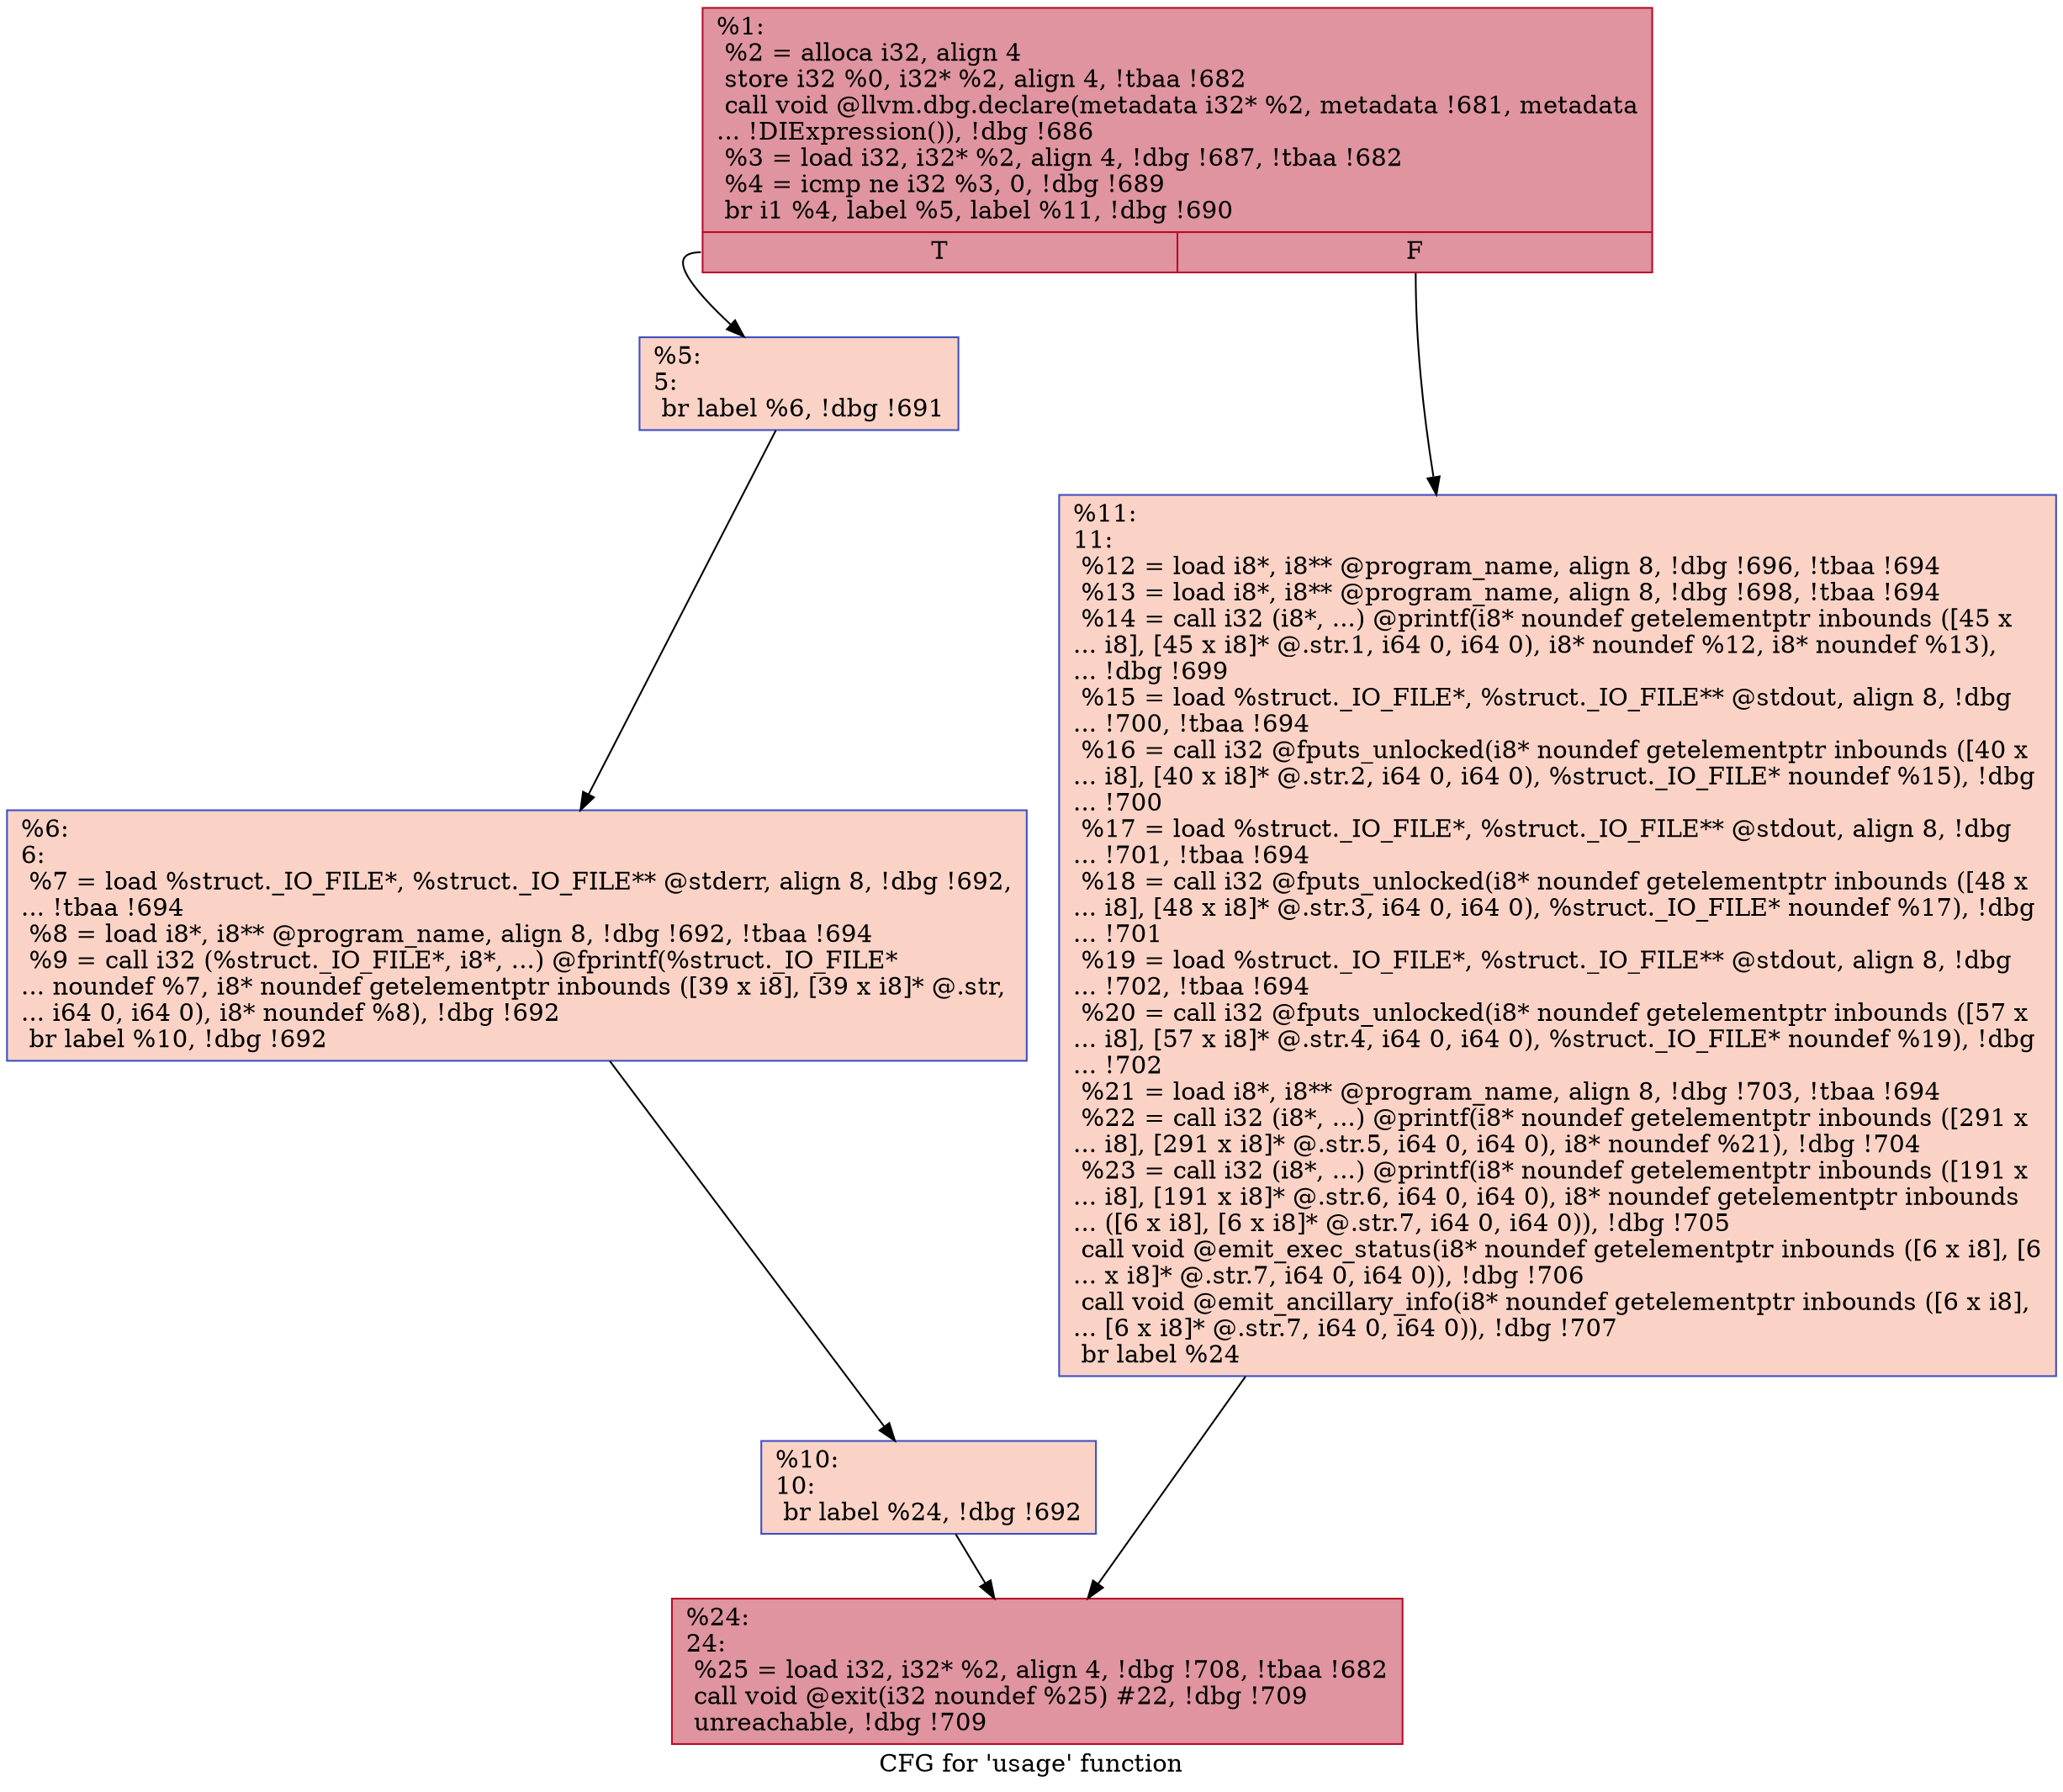 digraph "CFG for 'usage' function" {
	label="CFG for 'usage' function";

	Node0x893f30 [shape=record,color="#b70d28ff", style=filled, fillcolor="#b70d2870",label="{%1:\l  %2 = alloca i32, align 4\l  store i32 %0, i32* %2, align 4, !tbaa !682\l  call void @llvm.dbg.declare(metadata i32* %2, metadata !681, metadata\l... !DIExpression()), !dbg !686\l  %3 = load i32, i32* %2, align 4, !dbg !687, !tbaa !682\l  %4 = icmp ne i32 %3, 0, !dbg !689\l  br i1 %4, label %5, label %11, !dbg !690\l|{<s0>T|<s1>F}}"];
	Node0x893f30:s0 -> Node0x86d0a0;
	Node0x893f30:s1 -> Node0x895bc0;
	Node0x86d0a0 [shape=record,color="#3d50c3ff", style=filled, fillcolor="#f59c7d70",label="{%5:\l5:                                                \l  br label %6, !dbg !691\l}"];
	Node0x86d0a0 -> Node0x895b20;
	Node0x895b20 [shape=record,color="#3d50c3ff", style=filled, fillcolor="#f59c7d70",label="{%6:\l6:                                                \l  %7 = load %struct._IO_FILE*, %struct._IO_FILE** @stderr, align 8, !dbg !692,\l... !tbaa !694\l  %8 = load i8*, i8** @program_name, align 8, !dbg !692, !tbaa !694\l  %9 = call i32 (%struct._IO_FILE*, i8*, ...) @fprintf(%struct._IO_FILE*\l... noundef %7, i8* noundef getelementptr inbounds ([39 x i8], [39 x i8]* @.str,\l... i64 0, i64 0), i8* noundef %8), !dbg !692\l  br label %10, !dbg !692\l}"];
	Node0x895b20 -> Node0x895b70;
	Node0x895b70 [shape=record,color="#3d50c3ff", style=filled, fillcolor="#f59c7d70",label="{%10:\l10:                                               \l  br label %24, !dbg !692\l}"];
	Node0x895b70 -> Node0x895c10;
	Node0x895bc0 [shape=record,color="#3d50c3ff", style=filled, fillcolor="#f59c7d70",label="{%11:\l11:                                               \l  %12 = load i8*, i8** @program_name, align 8, !dbg !696, !tbaa !694\l  %13 = load i8*, i8** @program_name, align 8, !dbg !698, !tbaa !694\l  %14 = call i32 (i8*, ...) @printf(i8* noundef getelementptr inbounds ([45 x\l... i8], [45 x i8]* @.str.1, i64 0, i64 0), i8* noundef %12, i8* noundef %13),\l... !dbg !699\l  %15 = load %struct._IO_FILE*, %struct._IO_FILE** @stdout, align 8, !dbg\l... !700, !tbaa !694\l  %16 = call i32 @fputs_unlocked(i8* noundef getelementptr inbounds ([40 x\l... i8], [40 x i8]* @.str.2, i64 0, i64 0), %struct._IO_FILE* noundef %15), !dbg\l... !700\l  %17 = load %struct._IO_FILE*, %struct._IO_FILE** @stdout, align 8, !dbg\l... !701, !tbaa !694\l  %18 = call i32 @fputs_unlocked(i8* noundef getelementptr inbounds ([48 x\l... i8], [48 x i8]* @.str.3, i64 0, i64 0), %struct._IO_FILE* noundef %17), !dbg\l... !701\l  %19 = load %struct._IO_FILE*, %struct._IO_FILE** @stdout, align 8, !dbg\l... !702, !tbaa !694\l  %20 = call i32 @fputs_unlocked(i8* noundef getelementptr inbounds ([57 x\l... i8], [57 x i8]* @.str.4, i64 0, i64 0), %struct._IO_FILE* noundef %19), !dbg\l... !702\l  %21 = load i8*, i8** @program_name, align 8, !dbg !703, !tbaa !694\l  %22 = call i32 (i8*, ...) @printf(i8* noundef getelementptr inbounds ([291 x\l... i8], [291 x i8]* @.str.5, i64 0, i64 0), i8* noundef %21), !dbg !704\l  %23 = call i32 (i8*, ...) @printf(i8* noundef getelementptr inbounds ([191 x\l... i8], [191 x i8]* @.str.6, i64 0, i64 0), i8* noundef getelementptr inbounds\l... ([6 x i8], [6 x i8]* @.str.7, i64 0, i64 0)), !dbg !705\l  call void @emit_exec_status(i8* noundef getelementptr inbounds ([6 x i8], [6\l... x i8]* @.str.7, i64 0, i64 0)), !dbg !706\l  call void @emit_ancillary_info(i8* noundef getelementptr inbounds ([6 x i8],\l... [6 x i8]* @.str.7, i64 0, i64 0)), !dbg !707\l  br label %24\l}"];
	Node0x895bc0 -> Node0x895c10;
	Node0x895c10 [shape=record,color="#b70d28ff", style=filled, fillcolor="#b70d2870",label="{%24:\l24:                                               \l  %25 = load i32, i32* %2, align 4, !dbg !708, !tbaa !682\l  call void @exit(i32 noundef %25) #22, !dbg !709\l  unreachable, !dbg !709\l}"];
}
